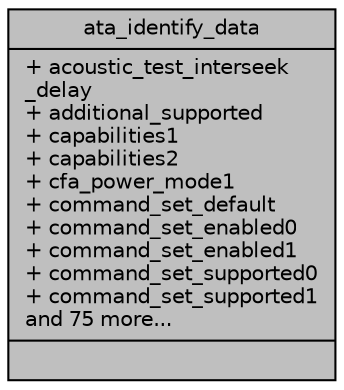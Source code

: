 digraph "ata_identify_data"
{
 // LATEX_PDF_SIZE
  edge [fontname="Helvetica",fontsize="10",labelfontname="Helvetica",labelfontsize="10"];
  node [fontname="Helvetica",fontsize="10",shape=record];
  Node1 [label="{ata_identify_data\n|+ acoustic_test_interseek\l_delay\l+ additional_supported\l+ capabilities1\l+ capabilities2\l+ cfa_power_mode1\l+ command_set_default\l+ command_set_enabled0\l+ command_set_enabled1\l+ command_set_supported0\l+ command_set_supported1\land 75 more...\l|}",height=0.2,width=0.4,color="black", fillcolor="grey75", style="filled", fontcolor="black",tooltip=" "];
}
